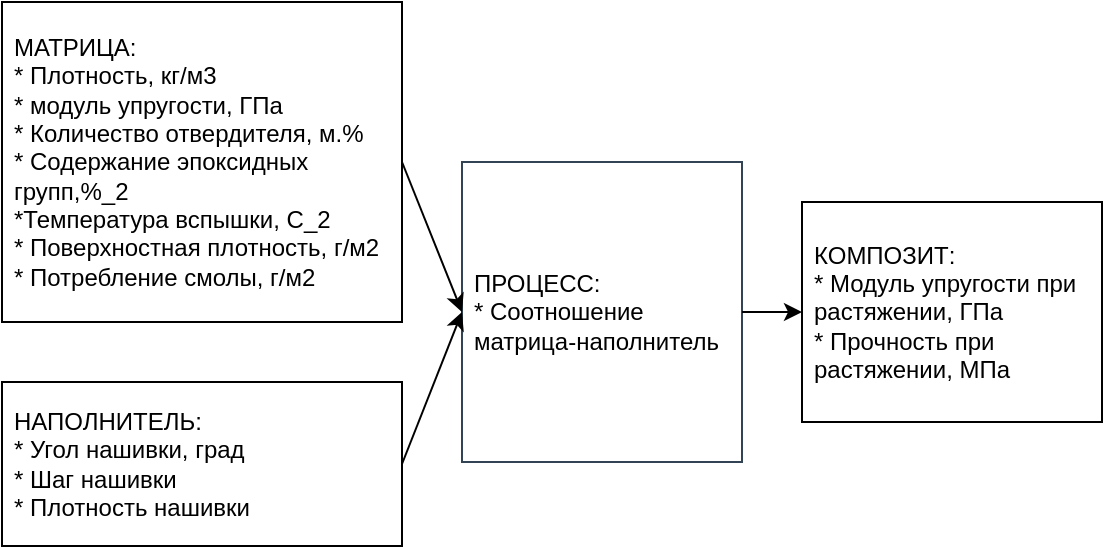 <mxfile version="17.4.2" type="device"><diagram id="K-yc4PiitmkFHsUxI56f" name="Page-1"><mxGraphModel dx="1182" dy="731" grid="1" gridSize="10" guides="1" tooltips="1" connect="1" arrows="1" fold="1" page="1" pageScale="1" pageWidth="827" pageHeight="1169" math="0" shadow="0"><root><mxCell id="0"/><mxCell id="1" parent="0"/><mxCell id="dcItsqzj1lnR8aHJq3np-4" style="edgeStyle=orthogonalEdgeStyle;rounded=0;orthogonalLoop=1;jettySize=auto;html=1;exitX=0.5;exitY=1;exitDx=0;exitDy=0;spacingLeft=4;spacingRight=4;" parent="1" edge="1"><mxGeometry relative="1" as="geometry"><mxPoint x="395" y="230" as="sourcePoint"/><mxPoint x="395" y="230" as="targetPoint"/></mxGeometry></mxCell><mxCell id="dcItsqzj1lnR8aHJq3np-6" value="ПРОЦЕСС:&lt;br&gt;&lt;span&gt;* Соотношение&lt;/span&gt;&lt;br&gt;&lt;span&gt;матрица-наполнитель&lt;/span&gt;" style="rounded=0;whiteSpace=wrap;html=1;fillColor=#FFFFFF;fontColor=#000000;strokeColor=#314354;align=left;spacingLeft=4;spacingRight=4;" parent="1" vertex="1"><mxGeometry x="350" y="180" width="140" height="150" as="geometry"/></mxCell><mxCell id="dcItsqzj1lnR8aHJq3np-7" value="МАТРИЦА:&lt;br&gt;&lt;div&gt;* Плотность, кг/м3&lt;/div&gt;&lt;div&gt;* модуль упругости, ГПа&lt;/div&gt;&lt;div&gt;* Количество отвердителя, м.%&lt;/div&gt;&lt;div&gt;* Содержание эпоксидных групп,%_2&lt;/div&gt;&lt;div&gt;*Температура вспышки, С_2&lt;/div&gt;&lt;div&gt;* Поверхностная плотность, г/м2&lt;/div&gt;&lt;div&gt;* Потребление смолы, г/м2&lt;/div&gt;" style="rounded=0;whiteSpace=wrap;html=1;align=left;verticalAlign=middle;spacingLeft=4;spacingRight=4;" parent="1" vertex="1"><mxGeometry x="120" y="100" width="200" height="160" as="geometry"/></mxCell><mxCell id="dcItsqzj1lnR8aHJq3np-9" value="&lt;div&gt;&lt;span&gt;НАПОЛНИТЕЛЬ:&lt;/span&gt;&lt;br&gt;&lt;/div&gt;&lt;div&gt;* Угол нашивки, град&lt;/div&gt;&lt;div&gt;* Шаг нашивки&lt;/div&gt;&lt;div&gt;* Плотность нашивки&lt;/div&gt;" style="rounded=0;whiteSpace=wrap;html=1;align=left;spacingLeft=4;spacingRight=4;" parent="1" vertex="1"><mxGeometry x="120" y="290" width="200" height="82" as="geometry"/></mxCell><mxCell id="dcItsqzj1lnR8aHJq3np-10" value="&lt;span&gt;КОМПОЗИТ:&lt;/span&gt;&lt;br&gt;&lt;div&gt;&lt;span&gt;&lt;div&gt;* Модуль упругости при растяжении, ГПа&lt;/div&gt;&lt;div&gt;* Прочность при растяжении, МПа&lt;/div&gt;&lt;/span&gt;&lt;/div&gt;" style="rounded=0;whiteSpace=wrap;html=1;align=left;spacingLeft=4;spacingRight=4;" parent="1" vertex="1"><mxGeometry x="520" y="200" width="150" height="110" as="geometry"/></mxCell><mxCell id="dcItsqzj1lnR8aHJq3np-11" value="" style="endArrow=classic;html=1;rounded=0;exitX=1;exitY=0.5;exitDx=0;exitDy=0;entryX=0;entryY=0.5;entryDx=0;entryDy=0;spacingLeft=4;spacingRight=4;" parent="1" source="dcItsqzj1lnR8aHJq3np-7" target="dcItsqzj1lnR8aHJq3np-6" edge="1"><mxGeometry width="50" height="50" relative="1" as="geometry"><mxPoint x="390" y="190" as="sourcePoint"/><mxPoint x="440" y="140" as="targetPoint"/></mxGeometry></mxCell><mxCell id="dcItsqzj1lnR8aHJq3np-13" value="" style="endArrow=classic;html=1;rounded=0;exitX=1;exitY=0.5;exitDx=0;exitDy=0;entryX=0;entryY=0.5;entryDx=0;entryDy=0;spacingLeft=4;spacingRight=4;" parent="1" source="dcItsqzj1lnR8aHJq3np-9" target="dcItsqzj1lnR8aHJq3np-6" edge="1"><mxGeometry width="50" height="50" relative="1" as="geometry"><mxPoint x="390" y="190" as="sourcePoint"/><mxPoint x="440" y="140" as="targetPoint"/></mxGeometry></mxCell><mxCell id="dcItsqzj1lnR8aHJq3np-14" value="" style="endArrow=classic;html=1;rounded=0;exitX=1;exitY=0.5;exitDx=0;exitDy=0;entryX=0;entryY=0.5;entryDx=0;entryDy=0;spacingLeft=4;spacingRight=4;" parent="1" source="dcItsqzj1lnR8aHJq3np-6" target="dcItsqzj1lnR8aHJq3np-10" edge="1"><mxGeometry width="50" height="50" relative="1" as="geometry"><mxPoint x="390" y="190" as="sourcePoint"/><mxPoint x="440" y="140" as="targetPoint"/></mxGeometry></mxCell></root></mxGraphModel></diagram></mxfile>